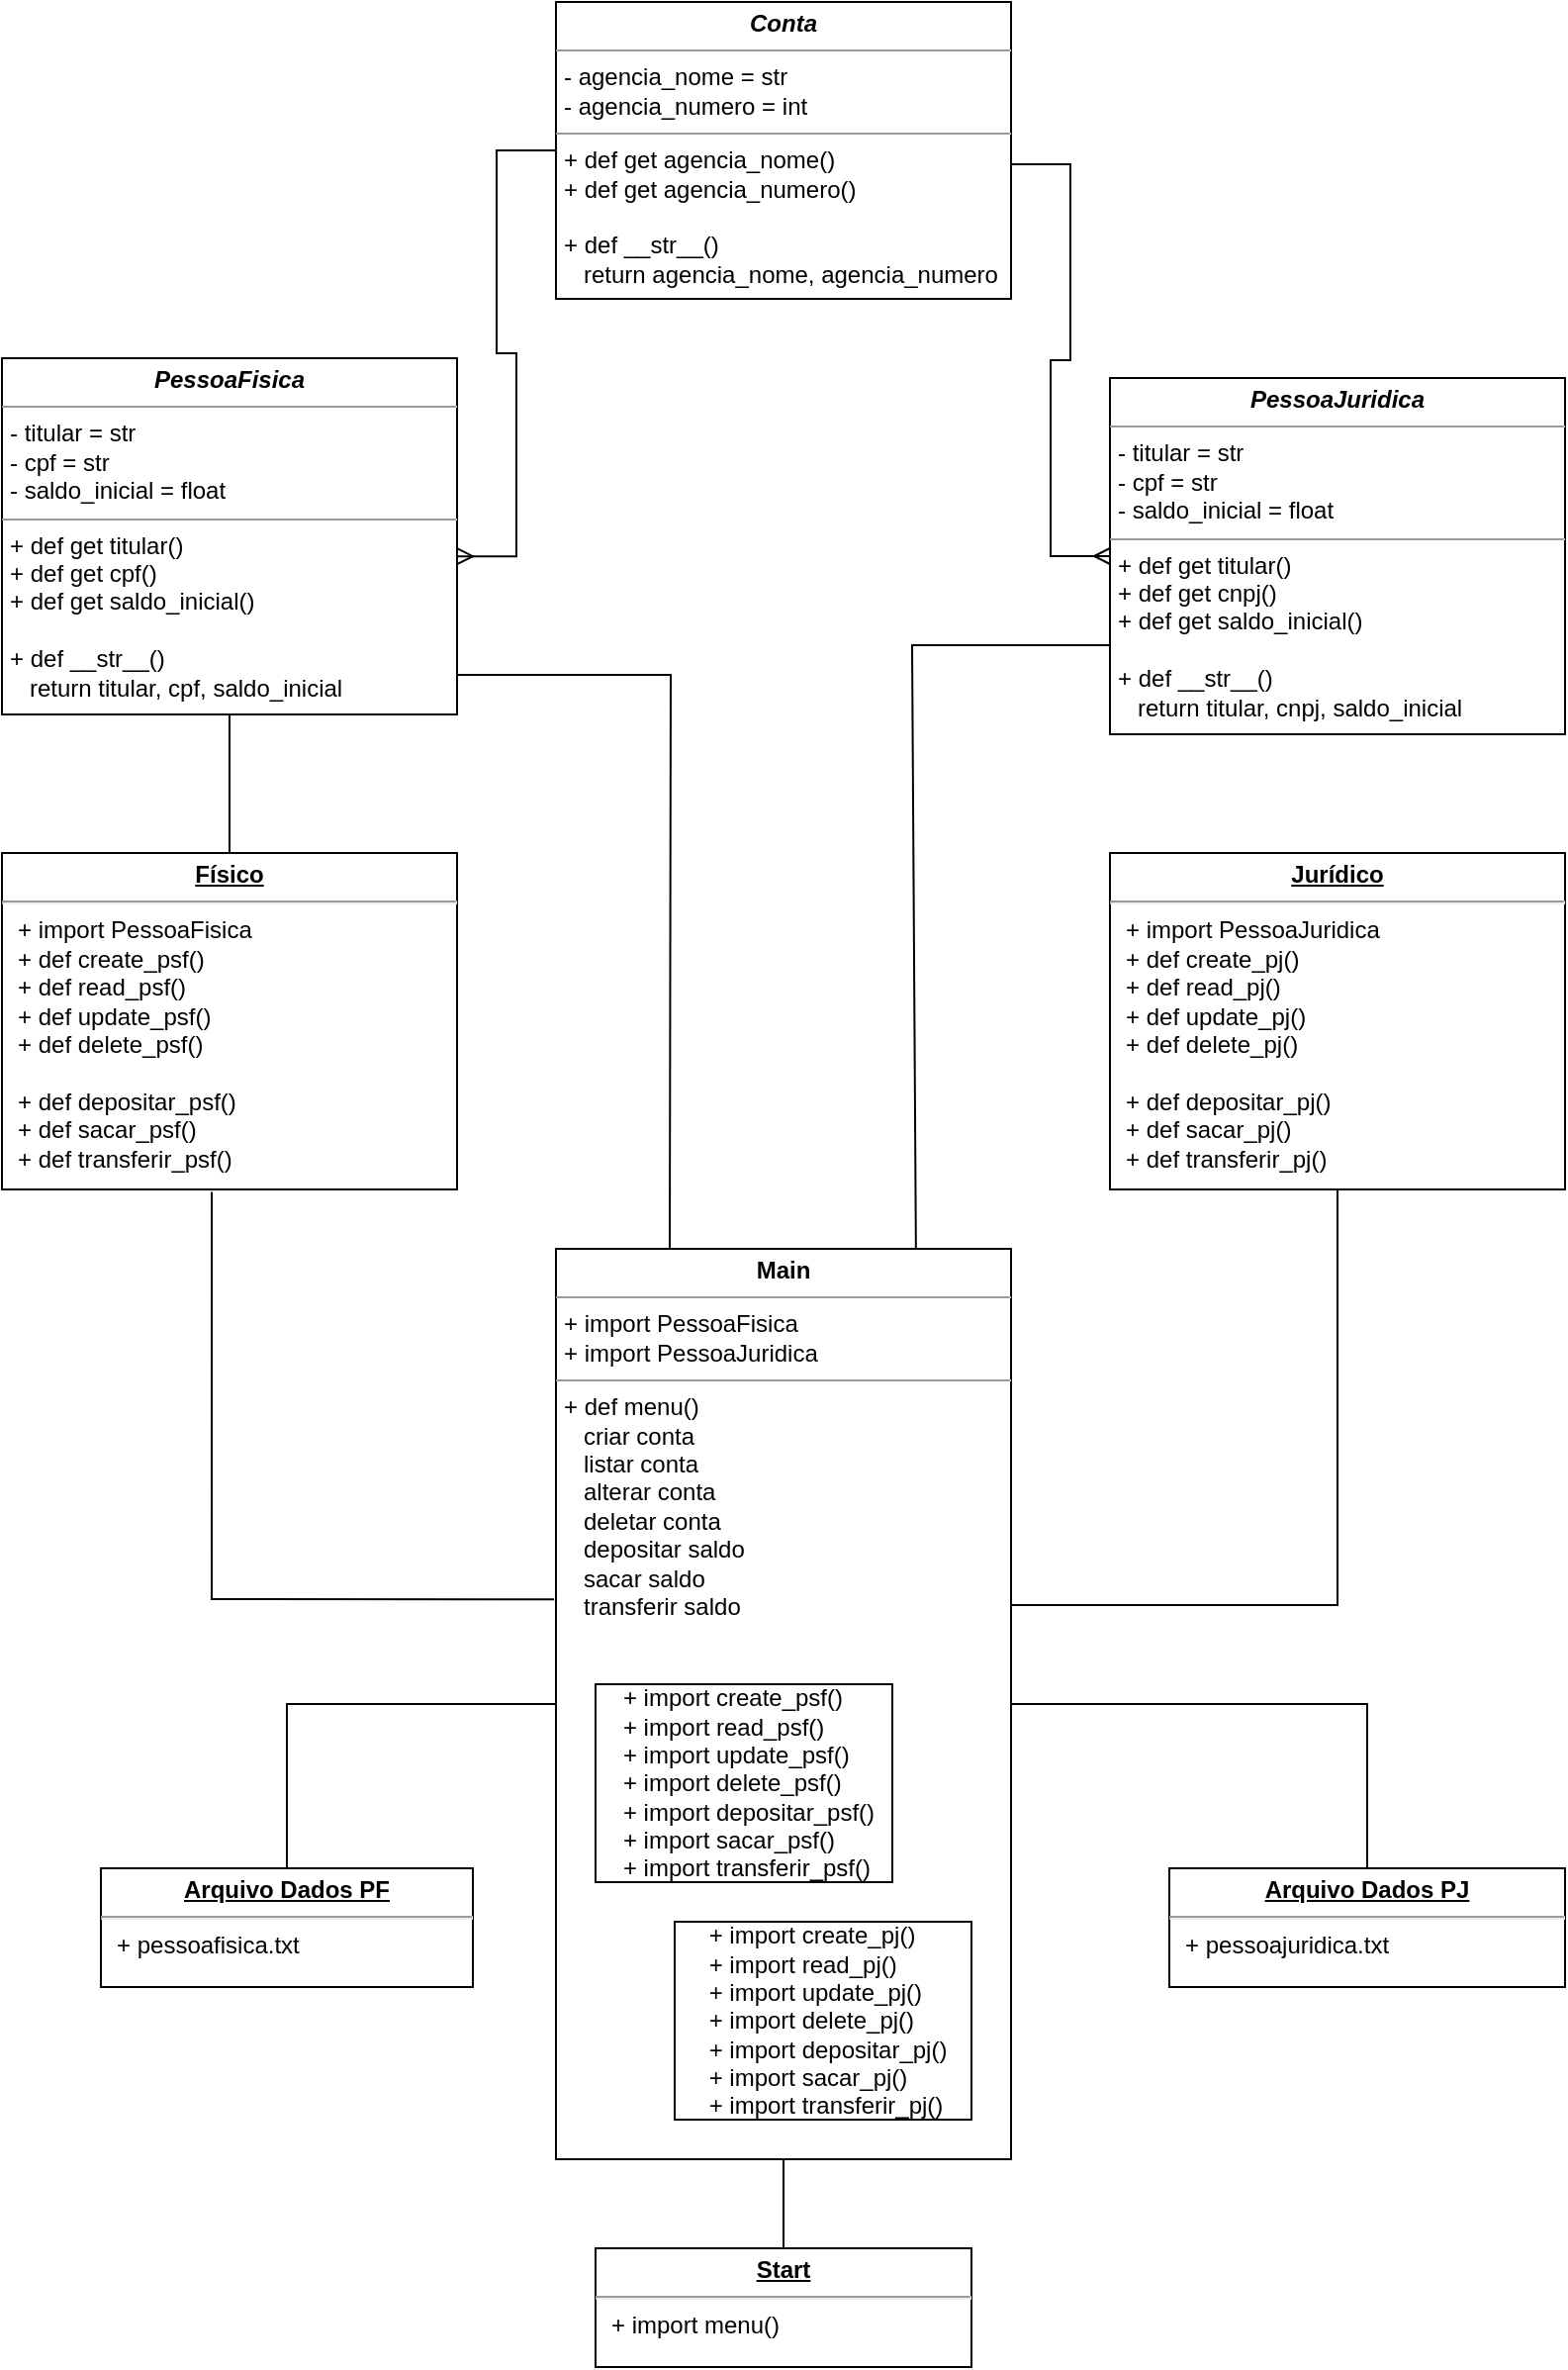 <mxfile version="20.5.1" type="github">
  <diagram id="C5RBs43oDa-KdzZeNtuy" name="Page-1">
    <mxGraphModel dx="1102" dy="614" grid="1" gridSize="10" guides="1" tooltips="1" connect="1" arrows="1" fold="1" page="1" pageScale="1" pageWidth="827" pageHeight="1169" math="0" shadow="0">
      <root>
        <mxCell id="WIyWlLk6GJQsqaUBKTNV-0" />
        <mxCell id="WIyWlLk6GJQsqaUBKTNV-1" parent="WIyWlLk6GJQsqaUBKTNV-0" />
        <mxCell id="p8Cv-tQ2KAmy8846ZhRr-6" value="&lt;p style=&quot;margin:0px;margin-top:4px;text-align:center;&quot;&gt;&lt;i&gt;&lt;b&gt;Conta&lt;/b&gt;&lt;/i&gt;&lt;/p&gt;&lt;hr size=&quot;1&quot;&gt;&lt;p style=&quot;margin:0px;margin-left:4px;&quot;&gt;- agencia_nome = str&lt;br&gt;- agencia_numero = int&lt;/p&gt;&lt;hr size=&quot;1&quot;&gt;&lt;p style=&quot;margin:0px;margin-left:4px;&quot;&gt;+ def get agencia_nome()&lt;br&gt;+ def get agencia_numero()&lt;/p&gt;&lt;p style=&quot;margin:0px;margin-left:4px;&quot;&gt;&lt;br&gt;&lt;/p&gt;&lt;p style=&quot;margin:0px;margin-left:4px;&quot;&gt;+ def __str__()&lt;/p&gt;&lt;p style=&quot;margin:0px;margin-left:4px;&quot;&gt;&amp;nbsp; &amp;nbsp;return agencia_nome, agencia_numero&lt;/p&gt;" style="verticalAlign=top;align=left;overflow=fill;fontSize=12;fontFamily=Helvetica;html=1;" vertex="1" parent="WIyWlLk6GJQsqaUBKTNV-1">
          <mxGeometry x="310" y="120" width="230" height="150" as="geometry" />
        </mxCell>
        <mxCell id="p8Cv-tQ2KAmy8846ZhRr-7" value="&lt;p style=&quot;margin:0px;margin-top:4px;text-align:center;&quot;&gt;&lt;i&gt;&lt;b&gt;PessoaFisica&lt;/b&gt;&lt;/i&gt;&lt;/p&gt;&lt;hr size=&quot;1&quot;&gt;&lt;p style=&quot;margin:0px;margin-left:4px;&quot;&gt;- titular = str&lt;/p&gt;&lt;p style=&quot;margin:0px;margin-left:4px;&quot;&gt;- cpf = str&lt;br&gt;- saldo_inicial = float&lt;/p&gt;&lt;hr size=&quot;1&quot;&gt;&lt;p style=&quot;margin:0px;margin-left:4px;&quot;&gt;+ def get titular()&lt;br&gt;+ def get cpf()&lt;/p&gt;&lt;p style=&quot;margin:0px;margin-left:4px;&quot;&gt;+ def get saldo_inicial()&lt;/p&gt;&lt;p style=&quot;margin:0px;margin-left:4px;&quot;&gt;&lt;br&gt;&lt;/p&gt;&lt;p style=&quot;margin:0px;margin-left:4px;&quot;&gt;+ def __str__()&lt;/p&gt;&lt;p style=&quot;margin:0px;margin-left:4px;&quot;&gt;&amp;nbsp; &amp;nbsp;return titular, cpf, saldo_inicial&lt;/p&gt;" style="verticalAlign=top;align=left;overflow=fill;fontSize=12;fontFamily=Helvetica;html=1;" vertex="1" parent="WIyWlLk6GJQsqaUBKTNV-1">
          <mxGeometry x="30" y="300" width="230" height="180" as="geometry" />
        </mxCell>
        <mxCell id="p8Cv-tQ2KAmy8846ZhRr-8" value="&lt;p style=&quot;margin:0px;margin-top:4px;text-align:center;&quot;&gt;&lt;i&gt;&lt;b&gt;PessoaJuridica&lt;/b&gt;&lt;/i&gt;&lt;/p&gt;&lt;hr size=&quot;1&quot;&gt;&lt;p style=&quot;margin: 0px 0px 0px 4px;&quot;&gt;- titular = str&lt;/p&gt;&lt;p style=&quot;margin: 0px 0px 0px 4px;&quot;&gt;- cpf = str&lt;br&gt;- saldo_inicial = float&lt;/p&gt;&lt;hr size=&quot;1&quot;&gt;&lt;p style=&quot;margin: 0px 0px 0px 4px;&quot;&gt;+ def get titular()&lt;br&gt;+ def get cnpj()&lt;/p&gt;&lt;p style=&quot;margin: 0px 0px 0px 4px;&quot;&gt;+ def get saldo_inicial()&lt;/p&gt;&lt;p style=&quot;margin: 0px 0px 0px 4px;&quot;&gt;&lt;br&gt;&lt;/p&gt;&lt;p style=&quot;margin: 0px 0px 0px 4px;&quot;&gt;+ def __str__()&lt;/p&gt;&lt;p style=&quot;margin: 0px 0px 0px 4px;&quot;&gt;&amp;nbsp; &amp;nbsp;return titular, cnpj, saldo_inicial&lt;/p&gt;" style="verticalAlign=top;align=left;overflow=fill;fontSize=12;fontFamily=Helvetica;html=1;" vertex="1" parent="WIyWlLk6GJQsqaUBKTNV-1">
          <mxGeometry x="590" y="310" width="230" height="180" as="geometry" />
        </mxCell>
        <mxCell id="p8Cv-tQ2KAmy8846ZhRr-11" value="&lt;p style=&quot;margin:0px;margin-top:4px;text-align:center;text-decoration:underline;&quot;&gt;&lt;b&gt;Físico&lt;/b&gt;&lt;/p&gt;&lt;hr&gt;&lt;p style=&quot;margin:0px;margin-left:8px;&quot;&gt;+ import PessoaFisica&lt;/p&gt;&lt;p style=&quot;margin:0px;margin-left:8px;&quot;&gt;+ def create_psf()&lt;/p&gt;&lt;p style=&quot;margin:0px;margin-left:8px;&quot;&gt;+ def read_psf()&lt;/p&gt;&lt;p style=&quot;margin:0px;margin-left:8px;&quot;&gt;+ def update_psf()&lt;/p&gt;&lt;p style=&quot;margin:0px;margin-left:8px;&quot;&gt;+ def delete_psf()&lt;/p&gt;&lt;p style=&quot;margin:0px;margin-left:8px;&quot;&gt;&lt;br&gt;&lt;/p&gt;&lt;p style=&quot;margin:0px;margin-left:8px;&quot;&gt;+ def depositar_psf()&lt;/p&gt;&lt;p style=&quot;margin:0px;margin-left:8px;&quot;&gt;+ def sacar_psf()&lt;/p&gt;&lt;p style=&quot;margin:0px;margin-left:8px;&quot;&gt;+ def transferir_psf()&lt;/p&gt;&lt;p style=&quot;margin:0px;margin-left:8px;&quot;&gt;&lt;br&gt;&lt;/p&gt;" style="verticalAlign=top;align=left;overflow=fill;fontSize=12;fontFamily=Helvetica;html=1;" vertex="1" parent="WIyWlLk6GJQsqaUBKTNV-1">
          <mxGeometry x="30" y="550" width="230" height="170" as="geometry" />
        </mxCell>
        <mxCell id="p8Cv-tQ2KAmy8846ZhRr-12" value="&lt;p style=&quot;margin:0px;margin-top:4px;text-align:center;text-decoration:underline;&quot;&gt;&lt;b&gt;Jurídico&lt;/b&gt;&lt;/p&gt;&lt;hr&gt;&lt;p style=&quot;margin:0px;margin-left:8px;&quot;&gt;+ import PessoaJuridica&lt;/p&gt;&lt;p style=&quot;margin:0px;margin-left:8px;&quot;&gt;+ def create_pj()&lt;/p&gt;&lt;p style=&quot;margin:0px;margin-left:8px;&quot;&gt;+ def read_pj()&lt;/p&gt;&lt;p style=&quot;margin:0px;margin-left:8px;&quot;&gt;+ def update_pj()&lt;/p&gt;&lt;p style=&quot;margin:0px;margin-left:8px;&quot;&gt;+ def delete_pj()&lt;/p&gt;&lt;p style=&quot;margin:0px;margin-left:8px;&quot;&gt;&lt;br&gt;&lt;/p&gt;&lt;p style=&quot;margin:0px;margin-left:8px;&quot;&gt;+ def depositar_pj()&lt;/p&gt;&lt;p style=&quot;margin:0px;margin-left:8px;&quot;&gt;+ def sacar_pj()&lt;/p&gt;&lt;p style=&quot;margin:0px;margin-left:8px;&quot;&gt;+ def transferir_pj()&lt;/p&gt;&lt;p style=&quot;margin:0px;margin-left:8px;&quot;&gt;&lt;br&gt;&lt;/p&gt;" style="verticalAlign=top;align=left;overflow=fill;fontSize=12;fontFamily=Helvetica;html=1;" vertex="1" parent="WIyWlLk6GJQsqaUBKTNV-1">
          <mxGeometry x="590" y="550" width="230" height="170" as="geometry" />
        </mxCell>
        <mxCell id="p8Cv-tQ2KAmy8846ZhRr-13" value="&lt;p style=&quot;margin:0px;margin-top:4px;text-align:center;&quot;&gt;&lt;b&gt;Main&lt;/b&gt;&lt;/p&gt;&lt;hr size=&quot;1&quot;&gt;&lt;p style=&quot;margin:0px;margin-left:4px;&quot;&gt;+ import PessoaFisica&lt;br&gt;+ import PessoaJuridica&lt;/p&gt;&lt;hr size=&quot;1&quot;&gt;&lt;p style=&quot;margin:0px;margin-left:4px;&quot;&gt;&lt;span style=&quot;background-color: initial;&quot;&gt;+ def menu()&lt;/span&gt;&lt;br&gt;&lt;/p&gt;&lt;p style=&quot;margin:0px;margin-left:4px;&quot;&gt;&lt;span style=&quot;background-color: initial;&quot;&gt;&amp;nbsp; &amp;nbsp;criar conta&lt;/span&gt;&lt;br&gt;&lt;/p&gt;&lt;p style=&quot;margin:0px;margin-left:4px;&quot;&gt;&amp;nbsp; &amp;nbsp;listar conta&lt;/p&gt;&lt;p style=&quot;margin:0px;margin-left:4px;&quot;&gt;&amp;nbsp; &amp;nbsp;alterar conta&lt;/p&gt;&lt;p style=&quot;margin:0px;margin-left:4px;&quot;&gt;&amp;nbsp; &amp;nbsp;deletar conta&lt;/p&gt;&lt;p style=&quot;margin:0px;margin-left:4px;&quot;&gt;&amp;nbsp; &amp;nbsp;depositar saldo&lt;/p&gt;&lt;p style=&quot;margin:0px;margin-left:4px;&quot;&gt;&amp;nbsp; &amp;nbsp;sacar saldo&lt;/p&gt;&lt;p style=&quot;margin:0px;margin-left:4px;&quot;&gt;&amp;nbsp; &amp;nbsp;transferir saldo&lt;/p&gt;&lt;p style=&quot;margin:0px;margin-left:4px;&quot;&gt;&lt;br&gt;&lt;/p&gt;&lt;p style=&quot;margin: 0px 0px 0px 4px;&quot;&gt;&lt;br&gt;&lt;/p&gt;" style="verticalAlign=top;align=left;overflow=fill;fontSize=12;fontFamily=Helvetica;html=1;" vertex="1" parent="WIyWlLk6GJQsqaUBKTNV-1">
          <mxGeometry x="310" y="750" width="230" height="460" as="geometry" />
        </mxCell>
        <mxCell id="p8Cv-tQ2KAmy8846ZhRr-24" value="&lt;p style=&quot;margin:0px;margin-top:4px;text-align:center;text-decoration:underline;&quot;&gt;&lt;b&gt;Arquivo Dados PF&lt;/b&gt;&lt;/p&gt;&lt;hr&gt;&lt;p style=&quot;margin:0px;margin-left:8px;&quot;&gt;+ pessoafisica.txt&lt;/p&gt;" style="verticalAlign=top;align=left;overflow=fill;fontSize=12;fontFamily=Helvetica;html=1;" vertex="1" parent="WIyWlLk6GJQsqaUBKTNV-1">
          <mxGeometry x="80" y="1063" width="188" height="60" as="geometry" />
        </mxCell>
        <mxCell id="p8Cv-tQ2KAmy8846ZhRr-25" value="&lt;p style=&quot;margin:0px;margin-top:4px;text-align:center;text-decoration:underline;&quot;&gt;&lt;b&gt;Arquivo Dados PJ&lt;/b&gt;&lt;/p&gt;&lt;hr&gt;&lt;p style=&quot;margin:0px;margin-left:8px;&quot;&gt;+ pessoajuridica.txt&lt;/p&gt;" style="verticalAlign=top;align=left;overflow=fill;fontSize=12;fontFamily=Helvetica;html=1;" vertex="1" parent="WIyWlLk6GJQsqaUBKTNV-1">
          <mxGeometry x="620" y="1063" width="200" height="60" as="geometry" />
        </mxCell>
        <mxCell id="p8Cv-tQ2KAmy8846ZhRr-26" value="&lt;p style=&quot;text-align: left; margin: 0px 0px 0px 4px;&quot;&gt;+ import create_psf()&lt;br&gt;+ import read_psf()&lt;/p&gt;&lt;p style=&quot;text-align: left; margin: 0px 0px 0px 4px;&quot;&gt;+ import update_psf()&lt;/p&gt;&lt;p style=&quot;text-align: left; margin: 0px 0px 0px 4px;&quot;&gt;+ import delete_psf()&lt;/p&gt;&lt;p style=&quot;text-align: left; margin: 0px 0px 0px 4px;&quot;&gt;+ import depositar_psf()&lt;/p&gt;&lt;p style=&quot;text-align: left; margin: 0px 0px 0px 4px;&quot;&gt;+ import sacar_psf()&lt;/p&gt;&lt;p style=&quot;text-align: left; margin: 0px 0px 0px 4px;&quot;&gt;+ import transferir_psf()&lt;/p&gt;" style="html=1;" vertex="1" parent="WIyWlLk6GJQsqaUBKTNV-1">
          <mxGeometry x="330" y="970" width="150" height="100" as="geometry" />
        </mxCell>
        <mxCell id="p8Cv-tQ2KAmy8846ZhRr-27" value="&lt;p style=&quot;text-align: left; margin: 0px 0px 0px 4px;&quot;&gt;+ import create_pj()&lt;br&gt;+ import read_pj()&lt;/p&gt;&lt;p style=&quot;text-align: left; margin: 0px 0px 0px 4px;&quot;&gt;+ import update_pj()&lt;/p&gt;&lt;p style=&quot;text-align: left; margin: 0px 0px 0px 4px;&quot;&gt;+ import delete_pj()&lt;/p&gt;&lt;p style=&quot;text-align: left; margin: 0px 0px 0px 4px;&quot;&gt;+ import depositar_pj()&lt;/p&gt;&lt;p style=&quot;text-align: left; margin: 0px 0px 0px 4px;&quot;&gt;+ import sacar_pj()&lt;/p&gt;&lt;p style=&quot;text-align: left; margin: 0px 0px 0px 4px;&quot;&gt;+ import transferir_pj()&lt;/p&gt;" style="html=1;" vertex="1" parent="WIyWlLk6GJQsqaUBKTNV-1">
          <mxGeometry x="370" y="1090" width="150" height="100" as="geometry" />
        </mxCell>
        <mxCell id="p8Cv-tQ2KAmy8846ZhRr-30" value="&lt;p style=&quot;margin:0px;margin-top:4px;text-align:center;text-decoration:underline;&quot;&gt;&lt;b&gt;Start&lt;/b&gt;&lt;/p&gt;&lt;hr&gt;&lt;p style=&quot;margin:0px;margin-left:8px;&quot;&gt;+ import menu()&lt;/p&gt;" style="verticalAlign=top;align=left;overflow=fill;fontSize=12;fontFamily=Helvetica;html=1;" vertex="1" parent="WIyWlLk6GJQsqaUBKTNV-1">
          <mxGeometry x="330" y="1255" width="190" height="60" as="geometry" />
        </mxCell>
        <mxCell id="p8Cv-tQ2KAmy8846ZhRr-33" value="" style="edgeStyle=entityRelationEdgeStyle;fontSize=12;html=1;endArrow=ERmany;rounded=0;entryX=1;entryY=0.556;entryDx=0;entryDy=0;exitX=0;exitY=0.5;exitDx=0;exitDy=0;entryPerimeter=0;" edge="1" parent="WIyWlLk6GJQsqaUBKTNV-1" source="p8Cv-tQ2KAmy8846ZhRr-6" target="p8Cv-tQ2KAmy8846ZhRr-7">
          <mxGeometry width="100" height="100" relative="1" as="geometry">
            <mxPoint x="210" y="200" as="sourcePoint" />
            <mxPoint x="460" y="80" as="targetPoint" />
          </mxGeometry>
        </mxCell>
        <mxCell id="p8Cv-tQ2KAmy8846ZhRr-34" value="" style="edgeStyle=entityRelationEdgeStyle;fontSize=12;html=1;endArrow=ERmany;rounded=0;" edge="1" parent="WIyWlLk6GJQsqaUBKTNV-1" target="p8Cv-tQ2KAmy8846ZhRr-8">
          <mxGeometry width="100" height="100" relative="1" as="geometry">
            <mxPoint x="540" y="202" as="sourcePoint" />
            <mxPoint x="460" y="80" as="targetPoint" />
          </mxGeometry>
        </mxCell>
        <mxCell id="p8Cv-tQ2KAmy8846ZhRr-39" value="" style="endArrow=none;html=1;rounded=0;entryX=0.5;entryY=1;entryDx=0;entryDy=0;" edge="1" parent="WIyWlLk6GJQsqaUBKTNV-1" source="p8Cv-tQ2KAmy8846ZhRr-11" target="p8Cv-tQ2KAmy8846ZhRr-7">
          <mxGeometry relative="1" as="geometry">
            <mxPoint x="330" y="630" as="sourcePoint" />
            <mxPoint x="490" y="630" as="targetPoint" />
          </mxGeometry>
        </mxCell>
        <mxCell id="p8Cv-tQ2KAmy8846ZhRr-40" value="" style="endArrow=none;html=1;rounded=0;entryX=0.791;entryY=0;entryDx=0;entryDy=0;entryPerimeter=0;exitX=0;exitY=0.75;exitDx=0;exitDy=0;" edge="1" parent="WIyWlLk6GJQsqaUBKTNV-1" source="p8Cv-tQ2KAmy8846ZhRr-8" target="p8Cv-tQ2KAmy8846ZhRr-13">
          <mxGeometry relative="1" as="geometry">
            <mxPoint x="590" y="460" as="sourcePoint" />
            <mxPoint x="490" y="630" as="targetPoint" />
            <Array as="points">
              <mxPoint x="490" y="445" />
            </Array>
          </mxGeometry>
        </mxCell>
        <mxCell id="p8Cv-tQ2KAmy8846ZhRr-42" value="" style="endArrow=none;html=1;rounded=0;entryX=0.25;entryY=0;entryDx=0;entryDy=0;" edge="1" parent="WIyWlLk6GJQsqaUBKTNV-1" target="p8Cv-tQ2KAmy8846ZhRr-13">
          <mxGeometry relative="1" as="geometry">
            <mxPoint x="260" y="460" as="sourcePoint" />
            <mxPoint x="490" y="630" as="targetPoint" />
            <Array as="points">
              <mxPoint x="368" y="460" />
            </Array>
          </mxGeometry>
        </mxCell>
        <mxCell id="p8Cv-tQ2KAmy8846ZhRr-44" value="" style="endArrow=none;html=1;rounded=0;exitX=-0.004;exitY=0.385;exitDx=0;exitDy=0;exitPerimeter=0;entryX=0.461;entryY=1.007;entryDx=0;entryDy=0;entryPerimeter=0;" edge="1" parent="WIyWlLk6GJQsqaUBKTNV-1" source="p8Cv-tQ2KAmy8846ZhRr-13" target="p8Cv-tQ2KAmy8846ZhRr-11">
          <mxGeometry width="50" height="50" relative="1" as="geometry">
            <mxPoint x="100" y="750" as="sourcePoint" />
            <mxPoint x="150" y="700" as="targetPoint" />
            <Array as="points">
              <mxPoint x="136" y="927" />
            </Array>
          </mxGeometry>
        </mxCell>
        <mxCell id="p8Cv-tQ2KAmy8846ZhRr-46" value="" style="endArrow=none;html=1;rounded=0;entryX=0.5;entryY=1;entryDx=0;entryDy=0;" edge="1" parent="WIyWlLk6GJQsqaUBKTNV-1" target="p8Cv-tQ2KAmy8846ZhRr-12">
          <mxGeometry width="50" height="50" relative="1" as="geometry">
            <mxPoint x="540" y="930" as="sourcePoint" />
            <mxPoint x="440" y="800" as="targetPoint" />
            <Array as="points">
              <mxPoint x="705" y="930" />
            </Array>
          </mxGeometry>
        </mxCell>
        <mxCell id="p8Cv-tQ2KAmy8846ZhRr-47" value="" style="endArrow=none;html=1;rounded=0;exitX=0.5;exitY=0;exitDx=0;exitDy=0;entryX=0;entryY=0.5;entryDx=0;entryDy=0;" edge="1" parent="WIyWlLk6GJQsqaUBKTNV-1" source="p8Cv-tQ2KAmy8846ZhRr-24" target="p8Cv-tQ2KAmy8846ZhRr-13">
          <mxGeometry width="50" height="50" relative="1" as="geometry">
            <mxPoint x="170" y="1060" as="sourcePoint" />
            <mxPoint x="310" y="1020" as="targetPoint" />
            <Array as="points">
              <mxPoint x="174" y="980" />
            </Array>
          </mxGeometry>
        </mxCell>
        <mxCell id="p8Cv-tQ2KAmy8846ZhRr-48" value="" style="endArrow=none;html=1;rounded=0;exitX=0.5;exitY=1;exitDx=0;exitDy=0;entryX=0.5;entryY=0;entryDx=0;entryDy=0;" edge="1" parent="WIyWlLk6GJQsqaUBKTNV-1" source="p8Cv-tQ2KAmy8846ZhRr-13" target="p8Cv-tQ2KAmy8846ZhRr-30">
          <mxGeometry width="50" height="50" relative="1" as="geometry">
            <mxPoint x="430" y="1210" as="sourcePoint" />
            <mxPoint x="418" y="1257" as="targetPoint" />
          </mxGeometry>
        </mxCell>
        <mxCell id="p8Cv-tQ2KAmy8846ZhRr-49" value="" style="endArrow=none;html=1;rounded=0;exitX=1;exitY=0.5;exitDx=0;exitDy=0;entryX=0.5;entryY=0;entryDx=0;entryDy=0;" edge="1" parent="WIyWlLk6GJQsqaUBKTNV-1" source="p8Cv-tQ2KAmy8846ZhRr-13" target="p8Cv-tQ2KAmy8846ZhRr-25">
          <mxGeometry width="50" height="50" relative="1" as="geometry">
            <mxPoint x="560" y="1073" as="sourcePoint" />
            <mxPoint x="710" y="1060" as="targetPoint" />
            <Array as="points">
              <mxPoint x="720" y="980" />
            </Array>
          </mxGeometry>
        </mxCell>
      </root>
    </mxGraphModel>
  </diagram>
</mxfile>
